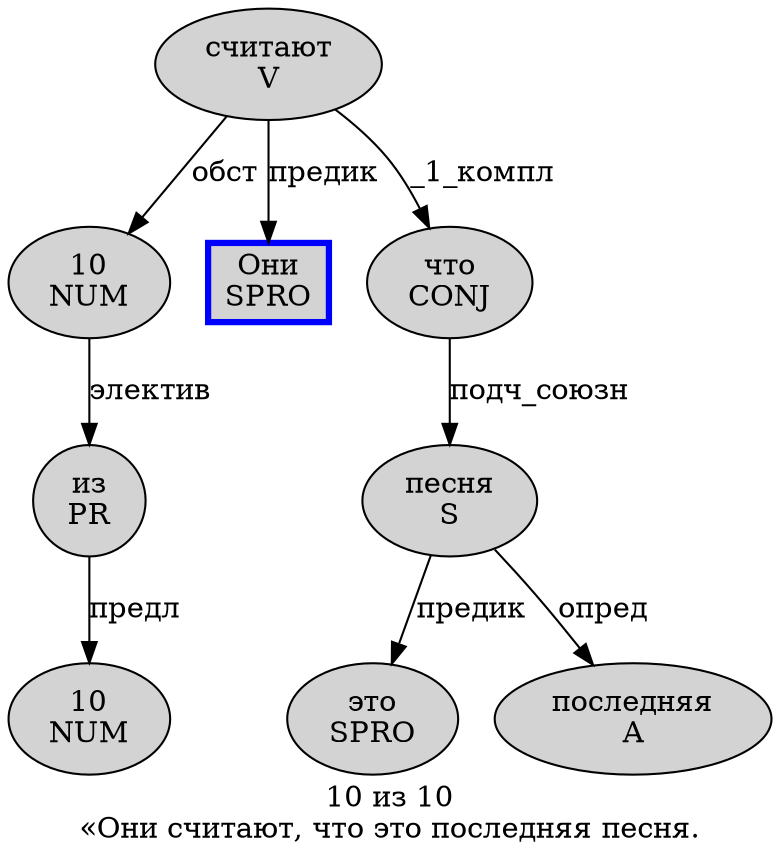 digraph SENTENCE_1447 {
	graph [label="10 из 10
«Они считают, что это последняя песня."]
	node [style=filled]
		0 [label="10
NUM" color="" fillcolor=lightgray penwidth=1 shape=ellipse]
		1 [label="из
PR" color="" fillcolor=lightgray penwidth=1 shape=ellipse]
		2 [label="10
NUM" color="" fillcolor=lightgray penwidth=1 shape=ellipse]
		4 [label="Они
SPRO" color=blue fillcolor=lightgray penwidth=3 shape=box]
		5 [label="считают
V" color="" fillcolor=lightgray penwidth=1 shape=ellipse]
		7 [label="что
CONJ" color="" fillcolor=lightgray penwidth=1 shape=ellipse]
		8 [label="это
SPRO" color="" fillcolor=lightgray penwidth=1 shape=ellipse]
		9 [label="последняя
A" color="" fillcolor=lightgray penwidth=1 shape=ellipse]
		10 [label="песня
S" color="" fillcolor=lightgray penwidth=1 shape=ellipse]
			10 -> 8 [label="предик"]
			10 -> 9 [label="опред"]
			7 -> 10 [label="подч_союзн"]
			0 -> 1 [label="электив"]
			1 -> 2 [label="предл"]
			5 -> 0 [label="обст"]
			5 -> 4 [label="предик"]
			5 -> 7 [label="_1_компл"]
}